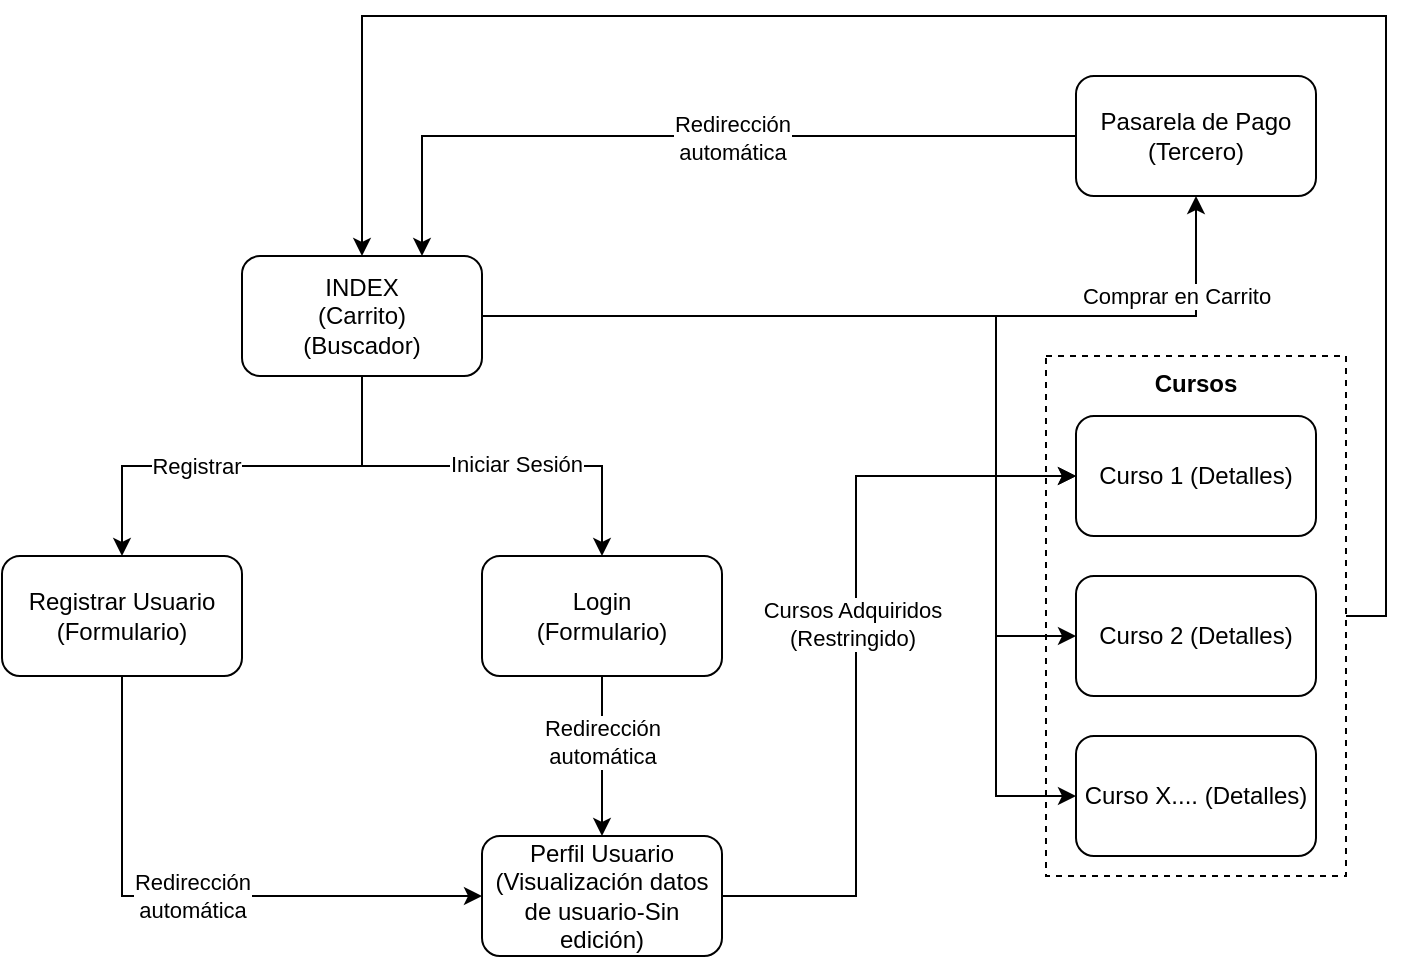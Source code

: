 <mxfile version="14.5.1" type="device"><diagram id="qj1hxmwzdzWOJcgOX7K3" name="Página-1"><mxGraphModel dx="743" dy="612" grid="1" gridSize="10" guides="1" tooltips="1" connect="1" arrows="1" fold="1" page="1" pageScale="1" pageWidth="827" pageHeight="1169" math="0" shadow="0"><root><mxCell id="0"/><mxCell id="1" parent="0"/><mxCell id="tKsc65feS-DVDeUBdy3s-3" value="" style="edgeStyle=orthogonalEdgeStyle;rounded=0;orthogonalLoop=1;jettySize=auto;html=1;" edge="1" parent="1" source="tKsc65feS-DVDeUBdy3s-1" target="tKsc65feS-DVDeUBdy3s-2"><mxGeometry relative="1" as="geometry"/></mxCell><mxCell id="tKsc65feS-DVDeUBdy3s-19" value="Registrar" style="edgeLabel;html=1;align=center;verticalAlign=middle;resizable=0;points=[];" vertex="1" connectable="0" parent="tKsc65feS-DVDeUBdy3s-3"><mxGeometry x="0.366" relative="1" as="geometry"><mxPoint x="15.6" as="offset"/></mxGeometry></mxCell><mxCell id="tKsc65feS-DVDeUBdy3s-5" value="" style="edgeStyle=orthogonalEdgeStyle;rounded=0;orthogonalLoop=1;jettySize=auto;html=1;" edge="1" parent="1" source="tKsc65feS-DVDeUBdy3s-1" target="tKsc65feS-DVDeUBdy3s-4"><mxGeometry relative="1" as="geometry"/></mxCell><mxCell id="tKsc65feS-DVDeUBdy3s-20" value="Iniciar Sesión" style="edgeLabel;html=1;align=center;verticalAlign=middle;resizable=0;points=[];" vertex="1" connectable="0" parent="tKsc65feS-DVDeUBdy3s-5"><mxGeometry x="0.381" y="1" relative="1" as="geometry"><mxPoint x="-22.8" as="offset"/></mxGeometry></mxCell><mxCell id="tKsc65feS-DVDeUBdy3s-16" style="edgeStyle=orthogonalEdgeStyle;rounded=0;orthogonalLoop=1;jettySize=auto;html=1;exitX=1;exitY=0.5;exitDx=0;exitDy=0;entryX=0;entryY=0.5;entryDx=0;entryDy=0;" edge="1" parent="1" source="tKsc65feS-DVDeUBdy3s-1" target="tKsc65feS-DVDeUBdy3s-12"><mxGeometry relative="1" as="geometry"><Array as="points"><mxPoint x="550" y="170"/><mxPoint x="550" y="410"/></Array></mxGeometry></mxCell><mxCell id="tKsc65feS-DVDeUBdy3s-22" value="" style="edgeStyle=orthogonalEdgeStyle;rounded=0;orthogonalLoop=1;jettySize=auto;html=1;" edge="1" parent="1" source="tKsc65feS-DVDeUBdy3s-1" target="tKsc65feS-DVDeUBdy3s-21"><mxGeometry relative="1" as="geometry"/></mxCell><mxCell id="tKsc65feS-DVDeUBdy3s-23" value="Comprar en Carrito" style="edgeLabel;html=1;align=center;verticalAlign=middle;resizable=0;points=[];" vertex="1" connectable="0" parent="tKsc65feS-DVDeUBdy3s-22"><mxGeometry x="0.528" y="3" relative="1" as="geometry"><mxPoint x="28.14" y="-7.03" as="offset"/></mxGeometry></mxCell><mxCell id="tKsc65feS-DVDeUBdy3s-1" value="INDEX&lt;br&gt;(Carrito)&lt;br&gt;(Buscador)" style="rounded=1;whiteSpace=wrap;html=1;" vertex="1" parent="1"><mxGeometry x="173" y="140" width="120" height="60" as="geometry"/></mxCell><mxCell id="tKsc65feS-DVDeUBdy3s-15" value="&#10;&#10;&lt;span style=&quot;color: rgb(0, 0, 0); font-family: helvetica; font-size: 11px; font-style: normal; font-weight: 400; letter-spacing: normal; text-align: center; text-indent: 0px; text-transform: none; word-spacing: 0px; background-color: rgb(255, 255, 255); display: inline; float: none;&quot;&gt;Redirección&lt;/span&gt;&lt;br style=&quot;color: rgb(0, 0, 0); font-family: helvetica; font-size: 11px; font-style: normal; font-weight: 400; letter-spacing: normal; text-align: center; text-indent: 0px; text-transform: none; word-spacing: 0px;&quot;&gt;&lt;span style=&quot;color: rgb(0, 0, 0); font-family: helvetica; font-size: 11px; font-style: normal; font-weight: 400; letter-spacing: normal; text-align: center; text-indent: 0px; text-transform: none; word-spacing: 0px; background-color: rgb(255, 255, 255); display: inline; float: none;&quot;&gt;automática&lt;/span&gt;&#10;&#10;" style="edgeStyle=orthogonalEdgeStyle;rounded=0;orthogonalLoop=1;jettySize=auto;html=1;exitX=0.5;exitY=1;exitDx=0;exitDy=0;entryX=0;entryY=0.5;entryDx=0;entryDy=0;" edge="1" parent="1" source="tKsc65feS-DVDeUBdy3s-2" target="tKsc65feS-DVDeUBdy3s-13"><mxGeometry relative="1" as="geometry"/></mxCell><mxCell id="tKsc65feS-DVDeUBdy3s-2" value="Registrar Usuario&lt;br&gt;(Formulario)" style="rounded=1;whiteSpace=wrap;html=1;" vertex="1" parent="1"><mxGeometry x="53" y="290" width="120" height="60" as="geometry"/></mxCell><mxCell id="tKsc65feS-DVDeUBdy3s-14" value="" style="edgeStyle=orthogonalEdgeStyle;rounded=0;orthogonalLoop=1;jettySize=auto;html=1;" edge="1" parent="1" source="tKsc65feS-DVDeUBdy3s-4" target="tKsc65feS-DVDeUBdy3s-13"><mxGeometry relative="1" as="geometry"/></mxCell><mxCell id="tKsc65feS-DVDeUBdy3s-24" value="Redirección &lt;br&gt;automática" style="edgeLabel;html=1;align=center;verticalAlign=middle;resizable=0;points=[];" vertex="1" connectable="0" parent="tKsc65feS-DVDeUBdy3s-14"><mxGeometry x="-0.174" relative="1" as="geometry"><mxPoint as="offset"/></mxGeometry></mxCell><mxCell id="tKsc65feS-DVDeUBdy3s-4" value="Login&lt;br&gt;(Formulario)" style="rounded=1;whiteSpace=wrap;html=1;" vertex="1" parent="1"><mxGeometry x="293" y="290" width="120" height="60" as="geometry"/></mxCell><mxCell id="tKsc65feS-DVDeUBdy3s-9" value="" style="edgeStyle=orthogonalEdgeStyle;rounded=0;orthogonalLoop=1;jettySize=auto;html=1;" edge="1" parent="1" target="tKsc65feS-DVDeUBdy3s-8"><mxGeometry relative="1" as="geometry"><mxPoint x="569.966" y="170.0" as="sourcePoint"/><Array as="points"><mxPoint x="550" y="170"/><mxPoint x="550" y="250"/></Array></mxGeometry></mxCell><mxCell id="tKsc65feS-DVDeUBdy3s-11" value="" style="edgeStyle=orthogonalEdgeStyle;rounded=0;orthogonalLoop=1;jettySize=auto;html=1;exitX=1;exitY=0.5;exitDx=0;exitDy=0;" edge="1" parent="1" source="tKsc65feS-DVDeUBdy3s-1" target="tKsc65feS-DVDeUBdy3s-10"><mxGeometry relative="1" as="geometry"><mxPoint x="569.966" y="350.0" as="sourcePoint"/><Array as="points"><mxPoint x="550" y="170"/><mxPoint x="550" y="330"/></Array></mxGeometry></mxCell><mxCell id="tKsc65feS-DVDeUBdy3s-8" value="Curso 1 (Detalles)" style="rounded=1;whiteSpace=wrap;html=1;" vertex="1" parent="1"><mxGeometry x="590" y="220" width="120" height="60" as="geometry"/></mxCell><mxCell id="tKsc65feS-DVDeUBdy3s-10" value="Curso 2 (Detalles)" style="rounded=1;whiteSpace=wrap;html=1;" vertex="1" parent="1"><mxGeometry x="590" y="300" width="120" height="60" as="geometry"/></mxCell><mxCell id="tKsc65feS-DVDeUBdy3s-12" value="Curso X.... (Detalles)" style="rounded=1;whiteSpace=wrap;html=1;" vertex="1" parent="1"><mxGeometry x="590" y="380" width="120" height="60" as="geometry"/></mxCell><mxCell id="tKsc65feS-DVDeUBdy3s-17" style="edgeStyle=orthogonalEdgeStyle;rounded=0;orthogonalLoop=1;jettySize=auto;html=1;exitX=1;exitY=0.5;exitDx=0;exitDy=0;entryX=0;entryY=0.5;entryDx=0;entryDy=0;" edge="1" parent="1" source="tKsc65feS-DVDeUBdy3s-13" target="tKsc65feS-DVDeUBdy3s-8"><mxGeometry relative="1" as="geometry"><Array as="points"><mxPoint x="480" y="460"/><mxPoint x="480" y="250"/></Array></mxGeometry></mxCell><mxCell id="tKsc65feS-DVDeUBdy3s-18" value="Cursos Adquiridos&lt;br&gt;(Restringido)" style="edgeLabel;html=1;align=center;verticalAlign=middle;resizable=0;points=[];" vertex="1" connectable="0" parent="tKsc65feS-DVDeUBdy3s-17"><mxGeometry x="0.052" y="2" relative="1" as="geometry"><mxPoint as="offset"/></mxGeometry></mxCell><mxCell id="tKsc65feS-DVDeUBdy3s-13" value="Perfil Usuario&lt;br&gt;(Visualización datos de usuario-Sin edición)" style="rounded=1;whiteSpace=wrap;html=1;" vertex="1" parent="1"><mxGeometry x="293" y="430" width="120" height="60" as="geometry"/></mxCell><mxCell id="tKsc65feS-DVDeUBdy3s-27" style="edgeStyle=orthogonalEdgeStyle;rounded=0;orthogonalLoop=1;jettySize=auto;html=1;exitX=0;exitY=0.5;exitDx=0;exitDy=0;entryX=0.75;entryY=0;entryDx=0;entryDy=0;" edge="1" parent="1" source="tKsc65feS-DVDeUBdy3s-21" target="tKsc65feS-DVDeUBdy3s-1"><mxGeometry relative="1" as="geometry"/></mxCell><mxCell id="tKsc65feS-DVDeUBdy3s-28" value="Redirección&lt;br&gt;automática" style="edgeLabel;html=1;align=center;verticalAlign=middle;resizable=0;points=[];" vertex="1" connectable="0" parent="tKsc65feS-DVDeUBdy3s-27"><mxGeometry x="-0.111" y="1" relative="1" as="geometry"><mxPoint as="offset"/></mxGeometry></mxCell><mxCell id="tKsc65feS-DVDeUBdy3s-21" value="Pasarela de Pago&lt;br&gt;(Tercero)" style="rounded=1;whiteSpace=wrap;html=1;" vertex="1" parent="1"><mxGeometry x="590" y="50" width="120" height="60" as="geometry"/></mxCell><mxCell id="tKsc65feS-DVDeUBdy3s-26" style="edgeStyle=orthogonalEdgeStyle;rounded=0;orthogonalLoop=1;jettySize=auto;html=1;exitX=1;exitY=0.5;exitDx=0;exitDy=0;entryX=0.5;entryY=0;entryDx=0;entryDy=0;" edge="1" parent="1" source="tKsc65feS-DVDeUBdy3s-25" target="tKsc65feS-DVDeUBdy3s-1"><mxGeometry relative="1" as="geometry"><Array as="points"><mxPoint x="745" y="320"/><mxPoint x="745" y="20"/><mxPoint x="233" y="20"/></Array></mxGeometry></mxCell><mxCell id="tKsc65feS-DVDeUBdy3s-25" value="Cursos" style="rounded=0;whiteSpace=wrap;html=1;fillColor=none;dashed=1;verticalAlign=top;fontStyle=1" vertex="1" parent="1"><mxGeometry x="575" y="190" width="150" height="260" as="geometry"/></mxCell></root></mxGraphModel></diagram></mxfile>